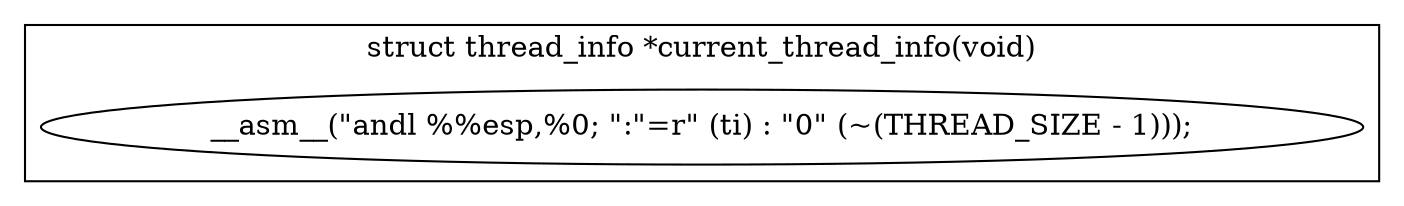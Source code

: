 digraph thread_info_h{
        subgraph cluster_current_thread_info{
                label="struct thread_info *current_thread_info(void)";
                asm[label="__asm__(\"andl %%esp,%0; \":\"=r\" (ti) : \"0\" (~(THREAD_SIZE - 1)));"];
         }

         
}
